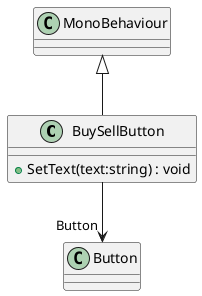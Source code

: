 @startuml
class BuySellButton {
    + SetText(text:string) : void
}
MonoBehaviour <|-- BuySellButton
BuySellButton --> "Button" Button
@enduml
